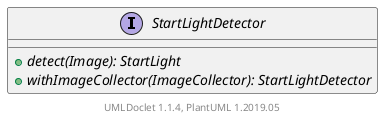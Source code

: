 @startuml

    interface StartLightDetector [[StartLightDetector.html]] {
        {abstract} +detect(Image): StartLight
        {abstract} +withImageCollector(ImageCollector): StartLightDetector
    }


    center footer UMLDoclet 1.1.4, PlantUML 1.2019.05
@enduml
